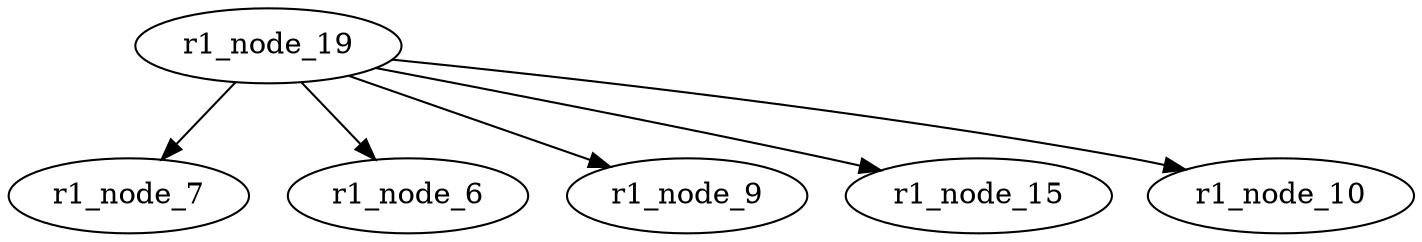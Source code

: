 strict digraph {


	"r1_node_7" [  weight=0 ];

	"r1_node_6" [  weight=0 ];

	"r1_node_19" [  weight=0 ];

	"r1_node_19" -> "r1_node_9" [  weight=0 ];

	"r1_node_19" -> "r1_node_7" [  weight=0 ];

	"r1_node_19" -> "r1_node_6" [  weight=0 ];

	"r1_node_19" -> "r1_node_15" [  weight=0 ];

	"r1_node_19" -> "r1_node_10" [  weight=0 ];

	"r1_node_15" [  weight=0 ];

	"r1_node_10" [  weight=0 ];

	"r1_node_9" [  weight=0 ];

}
